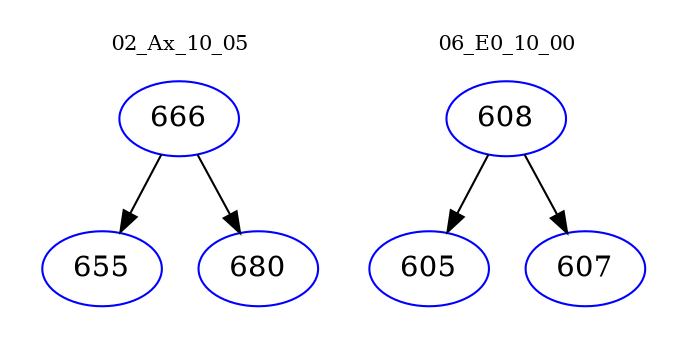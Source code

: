 digraph{
subgraph cluster_0 {
color = white
label = "02_Ax_10_05";
fontsize=10;
T0_666 [label="666", color="blue"]
T0_666 -> T0_655 [color="black"]
T0_655 [label="655", color="blue"]
T0_666 -> T0_680 [color="black"]
T0_680 [label="680", color="blue"]
}
subgraph cluster_1 {
color = white
label = "06_E0_10_00";
fontsize=10;
T1_608 [label="608", color="blue"]
T1_608 -> T1_605 [color="black"]
T1_605 [label="605", color="blue"]
T1_608 -> T1_607 [color="black"]
T1_607 [label="607", color="blue"]
}
}
